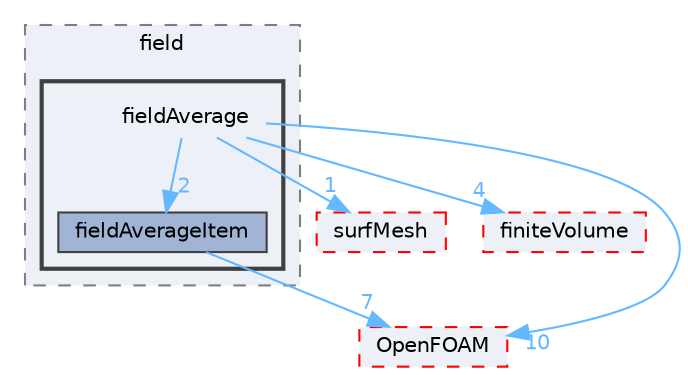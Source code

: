 digraph "src/functionObjects/field/fieldAverage"
{
 // LATEX_PDF_SIZE
  bgcolor="transparent";
  edge [fontname=Helvetica,fontsize=10,labelfontname=Helvetica,labelfontsize=10];
  node [fontname=Helvetica,fontsize=10,shape=box,height=0.2,width=0.4];
  compound=true
  subgraph clusterdir_bae024cac12ddc6733a616261920a91f {
    graph [ bgcolor="#edf0f7", pencolor="grey50", label="field", fontname=Helvetica,fontsize=10 style="filled,dashed", URL="dir_bae024cac12ddc6733a616261920a91f.html",tooltip=""]
  subgraph clusterdir_8e94a7cc8ed216e236aba67b920208c8 {
    graph [ bgcolor="#edf0f7", pencolor="grey25", label="", fontname=Helvetica,fontsize=10 style="filled,bold", URL="dir_8e94a7cc8ed216e236aba67b920208c8.html",tooltip=""]
    dir_8e94a7cc8ed216e236aba67b920208c8 [shape=plaintext, label="fieldAverage"];
  dir_c8a8797af7bc7394870193c87555cf13 [label="fieldAverageItem", fillcolor="#a2b4d6", color="grey25", style="filled", URL="dir_c8a8797af7bc7394870193c87555cf13.html",tooltip=""];
  }
  }
  dir_0a88fe22feb23ce5f078a04a1df67721 [label="surfMesh", fillcolor="#edf0f7", color="red", style="filled,dashed", URL="dir_0a88fe22feb23ce5f078a04a1df67721.html",tooltip=""];
  dir_9bd15774b555cf7259a6fa18f99fe99b [label="finiteVolume", fillcolor="#edf0f7", color="red", style="filled,dashed", URL="dir_9bd15774b555cf7259a6fa18f99fe99b.html",tooltip=""];
  dir_c5473ff19b20e6ec4dfe5c310b3778a8 [label="OpenFOAM", fillcolor="#edf0f7", color="red", style="filled,dashed", URL="dir_c5473ff19b20e6ec4dfe5c310b3778a8.html",tooltip=""];
  dir_8e94a7cc8ed216e236aba67b920208c8->dir_0a88fe22feb23ce5f078a04a1df67721 [headlabel="1", labeldistance=1.5 headhref="dir_001321_003891.html" href="dir_001321_003891.html" color="steelblue1" fontcolor="steelblue1"];
  dir_8e94a7cc8ed216e236aba67b920208c8->dir_9bd15774b555cf7259a6fa18f99fe99b [headlabel="4", labeldistance=1.5 headhref="dir_001321_001387.html" href="dir_001321_001387.html" color="steelblue1" fontcolor="steelblue1"];
  dir_8e94a7cc8ed216e236aba67b920208c8->dir_c5473ff19b20e6ec4dfe5c310b3778a8 [headlabel="10", labeldistance=1.5 headhref="dir_001321_002695.html" href="dir_001321_002695.html" color="steelblue1" fontcolor="steelblue1"];
  dir_8e94a7cc8ed216e236aba67b920208c8->dir_c8a8797af7bc7394870193c87555cf13 [headlabel="2", labeldistance=1.5 headhref="dir_001321_001322.html" href="dir_001321_001322.html" color="steelblue1" fontcolor="steelblue1"];
  dir_c8a8797af7bc7394870193c87555cf13->dir_c5473ff19b20e6ec4dfe5c310b3778a8 [headlabel="7", labeldistance=1.5 headhref="dir_001322_002695.html" href="dir_001322_002695.html" color="steelblue1" fontcolor="steelblue1"];
}
